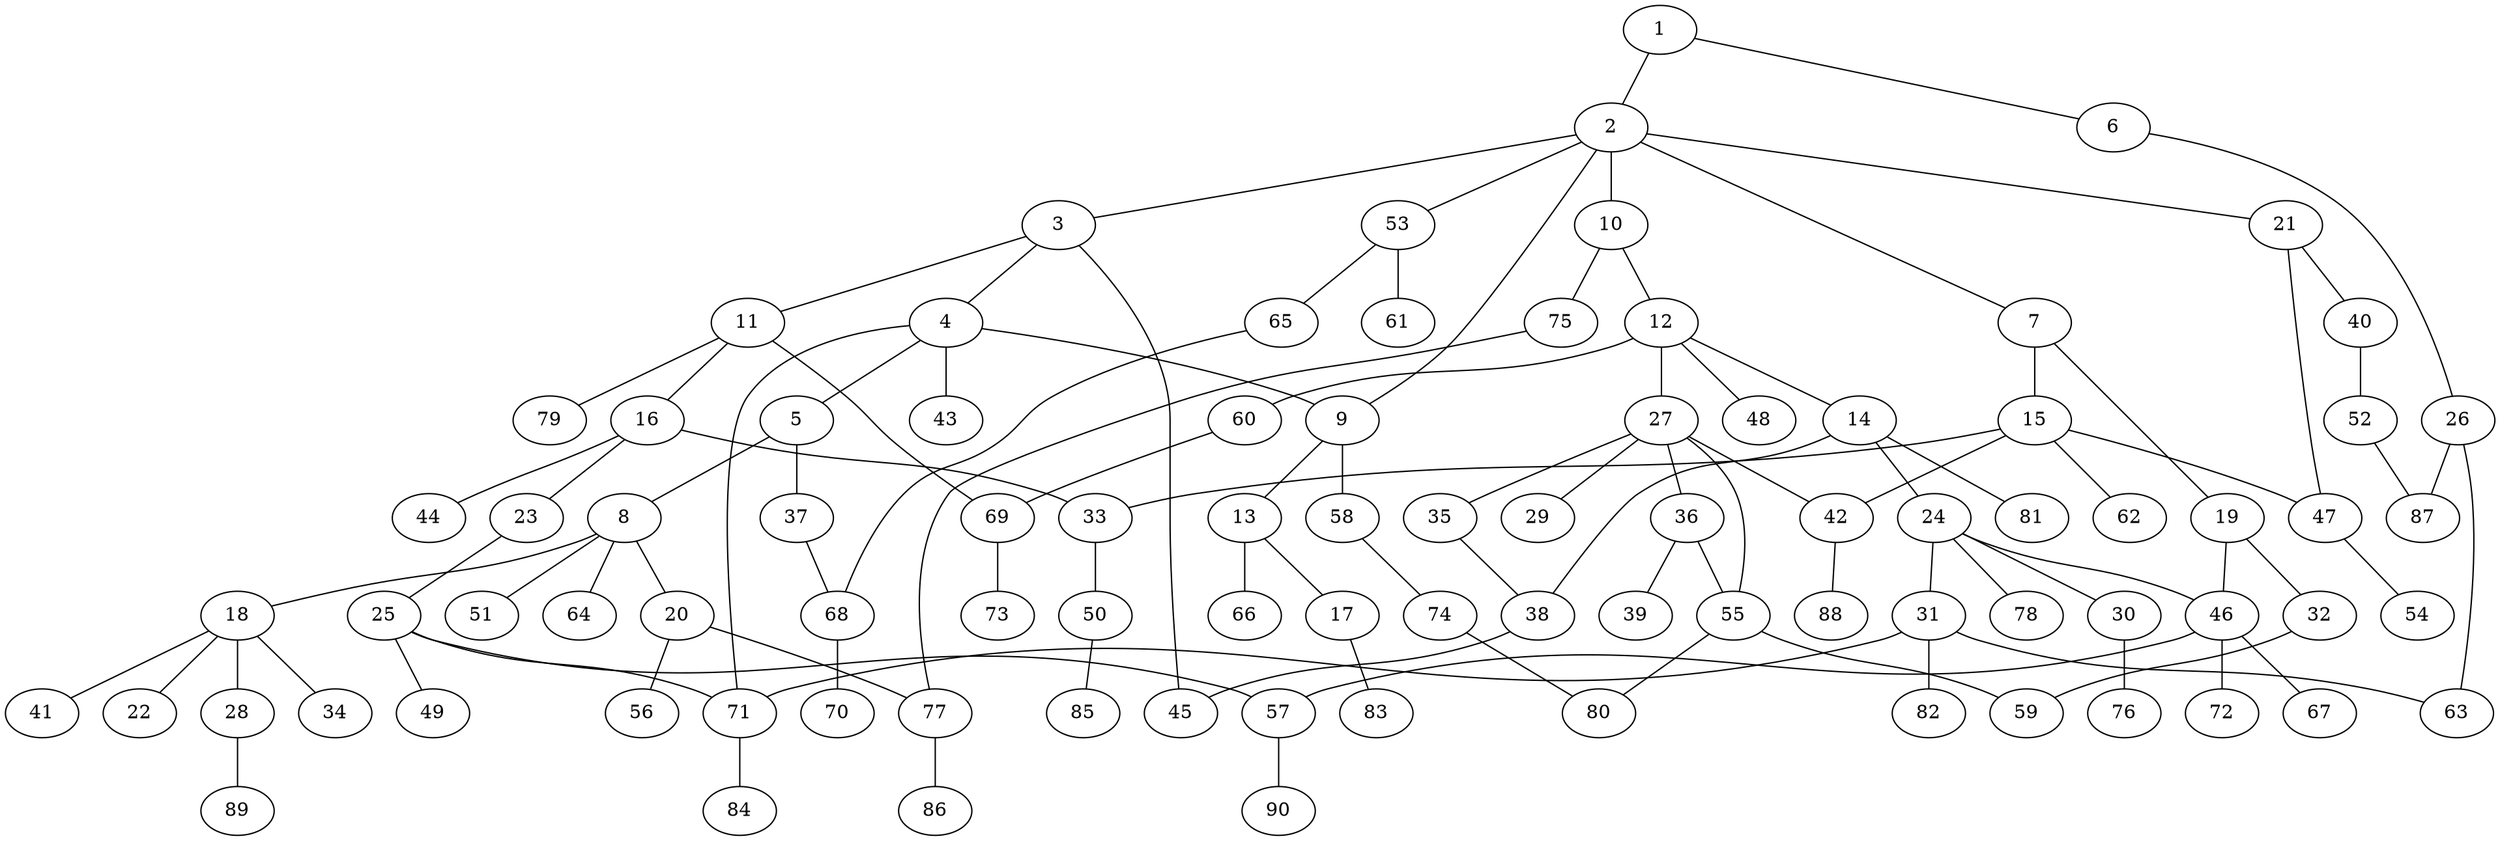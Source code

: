 graph graphname {1--2
1--6
2--3
2--7
2--9
2--10
2--21
2--53
3--4
3--11
3--45
4--5
4--9
4--43
4--71
5--8
5--37
6--26
7--15
7--19
8--18
8--20
8--51
8--64
9--13
9--58
10--12
10--75
11--16
11--69
11--79
12--14
12--27
12--48
12--60
13--17
13--66
14--24
14--38
14--81
15--33
15--42
15--47
15--62
16--23
16--33
16--44
17--83
18--22
18--28
18--34
18--41
19--32
19--46
20--56
20--77
21--40
21--47
23--25
24--30
24--31
24--46
24--78
25--49
25--57
25--71
26--63
26--87
27--29
27--35
27--36
27--42
27--55
28--89
30--76
31--63
31--71
31--82
32--59
33--50
35--38
36--39
36--55
37--68
38--45
40--52
42--88
46--57
46--67
46--72
47--54
50--85
52--87
53--61
53--65
55--59
55--80
57--90
58--74
60--69
65--68
68--70
69--73
71--84
74--80
75--77
77--86
}